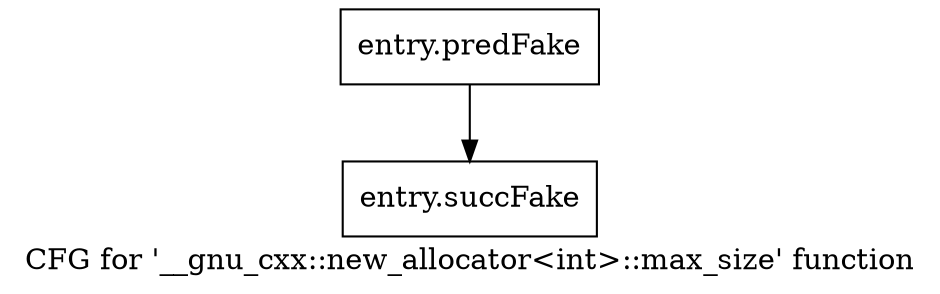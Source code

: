 digraph "CFG for '__gnu_cxx::new_allocator\<int\>::max_size' function" {
	label="CFG for '__gnu_cxx::new_allocator\<int\>::max_size' function";

	Node0x49ffc20 [shape=record,filename="",linenumber="",label="{entry.predFake}"];
	Node0x49ffc20 -> Node0x4a349f0[ callList="" memoryops="" filename="/proj/xbuilds/2019.2_0801_1/installs/lin64/Vivado/HEAD/tps/lnx64/gcc-6.2.0/lib/gcc/x86_64-pc-linux-gnu/6.2.0/../../../../include/c++/6.2.0/ext/new_allocator.h"];
	Node0x4a349f0 [shape=record,filename="/proj/xbuilds/2019.2_0801_1/installs/lin64/Vivado/HEAD/tps/lnx64/gcc-6.2.0/lib/gcc/x86_64-pc-linux-gnu/6.2.0/../../../../include/c++/6.2.0/ext/new_allocator.h",linenumber="114",label="{entry.succFake}"];
}

